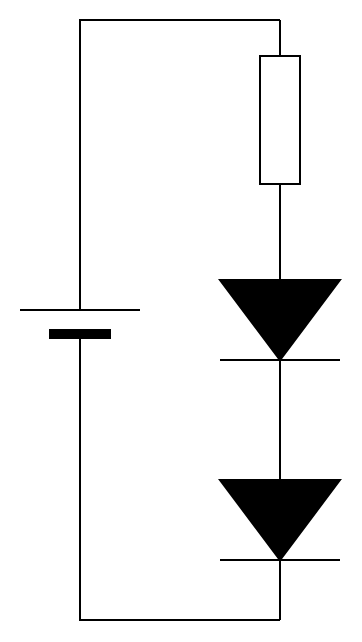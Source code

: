 <mxfile version="26.2.14">
  <diagram name="Page-1" id="z3UKJneu9GesWsOIrPzE">
    <mxGraphModel dx="1394" dy="708" grid="1" gridSize="10" guides="1" tooltips="1" connect="1" arrows="1" fold="1" page="1" pageScale="1" pageWidth="850" pageHeight="1100" math="0" shadow="0">
      <root>
        <mxCell id="0" />
        <mxCell id="1" parent="0" />
        <mxCell id="rbRUM7E0vrzFzV01E6mU-1" value="" style="pointerEvents=1;verticalLabelPosition=bottom;shadow=0;dashed=0;align=center;html=1;verticalAlign=top;shape=mxgraph.electrical.resistors.resistor_1;rotation=-90;" vertex="1" parent="1">
          <mxGeometry x="160" y="110" width="100" height="20" as="geometry" />
        </mxCell>
        <mxCell id="rbRUM7E0vrzFzV01E6mU-3" value="" style="pointerEvents=1;fillColor=strokeColor;verticalLabelPosition=bottom;shadow=0;dashed=0;align=center;html=1;verticalAlign=top;shape=mxgraph.electrical.diodes.diode;rotation=90;" vertex="1" parent="1">
          <mxGeometry x="160" y="190" width="100" height="60" as="geometry" />
        </mxCell>
        <mxCell id="rbRUM7E0vrzFzV01E6mU-4" value="" style="pointerEvents=1;fillColor=strokeColor;verticalLabelPosition=bottom;shadow=0;dashed=0;align=center;html=1;verticalAlign=top;shape=mxgraph.electrical.diodes.diode;rotation=90;" vertex="1" parent="1">
          <mxGeometry x="160" y="290" width="100" height="60" as="geometry" />
        </mxCell>
        <mxCell id="rbRUM7E0vrzFzV01E6mU-5" value="" style="verticalLabelPosition=bottom;shadow=0;dashed=0;align=center;fillColor=strokeColor;html=1;verticalAlign=top;strokeWidth=1;shape=mxgraph.electrical.miscellaneous.monocell_battery;rotation=-90;" vertex="1" parent="1">
          <mxGeometry x="60" y="190" width="100" height="60" as="geometry" />
        </mxCell>
        <mxCell id="rbRUM7E0vrzFzV01E6mU-6" value="" style="endArrow=none;html=1;rounded=0;exitX=1;exitY=0.5;exitDx=0;exitDy=0;exitPerimeter=0;entryX=1;entryY=0.5;entryDx=0;entryDy=0;entryPerimeter=0;" edge="1" parent="1" source="rbRUM7E0vrzFzV01E6mU-1" target="rbRUM7E0vrzFzV01E6mU-5">
          <mxGeometry width="50" height="50" relative="1" as="geometry">
            <mxPoint x="390" y="280" as="sourcePoint" />
            <mxPoint x="110" y="70" as="targetPoint" />
            <Array as="points">
              <mxPoint x="110" y="70" />
            </Array>
          </mxGeometry>
        </mxCell>
        <mxCell id="rbRUM7E0vrzFzV01E6mU-7" value="" style="endArrow=none;html=1;rounded=0;entryX=1;entryY=0.5;entryDx=0;entryDy=0;entryPerimeter=0;exitX=0;exitY=0.5;exitDx=0;exitDy=0;exitPerimeter=0;" edge="1" parent="1" source="rbRUM7E0vrzFzV01E6mU-5" target="rbRUM7E0vrzFzV01E6mU-4">
          <mxGeometry width="50" height="50" relative="1" as="geometry">
            <mxPoint x="110" y="370" as="sourcePoint" />
            <mxPoint x="440" y="230" as="targetPoint" />
            <Array as="points">
              <mxPoint x="110" y="370" />
            </Array>
          </mxGeometry>
        </mxCell>
        <mxCell id="rbRUM7E0vrzFzV01E6mU-8" value="" style="rounded=0;whiteSpace=wrap;html=1;fillColor=none;strokeColor=none;" vertex="1" parent="1">
          <mxGeometry x="70" y="60" width="180" height="320" as="geometry" />
        </mxCell>
      </root>
    </mxGraphModel>
  </diagram>
</mxfile>
